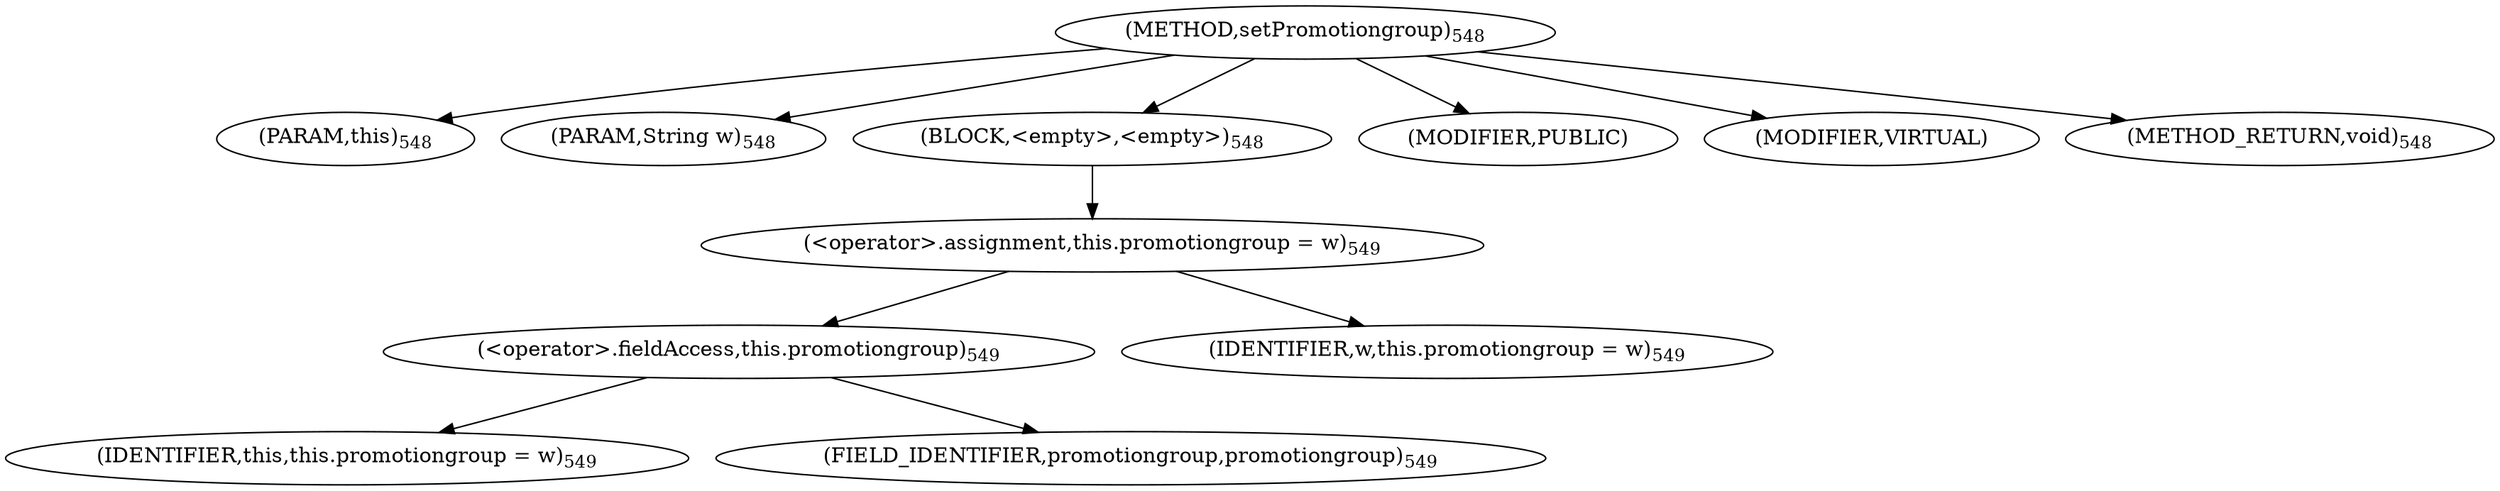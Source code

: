 digraph "setPromotiongroup" {  
"1266" [label = <(METHOD,setPromotiongroup)<SUB>548</SUB>> ]
"1267" [label = <(PARAM,this)<SUB>548</SUB>> ]
"1268" [label = <(PARAM,String w)<SUB>548</SUB>> ]
"1269" [label = <(BLOCK,&lt;empty&gt;,&lt;empty&gt;)<SUB>548</SUB>> ]
"1270" [label = <(&lt;operator&gt;.assignment,this.promotiongroup = w)<SUB>549</SUB>> ]
"1271" [label = <(&lt;operator&gt;.fieldAccess,this.promotiongroup)<SUB>549</SUB>> ]
"1272" [label = <(IDENTIFIER,this,this.promotiongroup = w)<SUB>549</SUB>> ]
"1273" [label = <(FIELD_IDENTIFIER,promotiongroup,promotiongroup)<SUB>549</SUB>> ]
"1274" [label = <(IDENTIFIER,w,this.promotiongroup = w)<SUB>549</SUB>> ]
"1275" [label = <(MODIFIER,PUBLIC)> ]
"1276" [label = <(MODIFIER,VIRTUAL)> ]
"1277" [label = <(METHOD_RETURN,void)<SUB>548</SUB>> ]
  "1266" -> "1267" 
  "1266" -> "1268" 
  "1266" -> "1269" 
  "1266" -> "1275" 
  "1266" -> "1276" 
  "1266" -> "1277" 
  "1269" -> "1270" 
  "1270" -> "1271" 
  "1270" -> "1274" 
  "1271" -> "1272" 
  "1271" -> "1273" 
}
